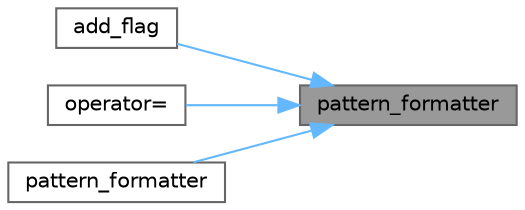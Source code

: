 digraph "pattern_formatter"
{
 // LATEX_PDF_SIZE
  bgcolor="transparent";
  edge [fontname=Helvetica,fontsize=10,labelfontname=Helvetica,labelfontsize=10];
  node [fontname=Helvetica,fontsize=10,shape=box,height=0.2,width=0.4];
  rankdir="RL";
  Node1 [id="Node000001",label="pattern_formatter",height=0.2,width=0.4,color="gray40", fillcolor="grey60", style="filled", fontcolor="black",tooltip=" "];
  Node1 -> Node2 [id="edge1_Node000001_Node000002",dir="back",color="steelblue1",style="solid",tooltip=" "];
  Node2 [id="Node000002",label="add_flag",height=0.2,width=0.4,color="grey40", fillcolor="white", style="filled",URL="$classspdlog_1_1pattern__formatter.html#ab64d9b36490b7357fcc7d008aaf141d9",tooltip=" "];
  Node1 -> Node3 [id="edge2_Node000001_Node000003",dir="back",color="steelblue1",style="solid",tooltip=" "];
  Node3 [id="Node000003",label="operator=",height=0.2,width=0.4,color="grey40", fillcolor="white", style="filled",URL="$classspdlog_1_1pattern__formatter.html#a48ad2daba958591389f4ac306f6cafbb",tooltip=" "];
  Node1 -> Node4 [id="edge3_Node000001_Node000004",dir="back",color="steelblue1",style="solid",tooltip=" "];
  Node4 [id="Node000004",label="pattern_formatter",height=0.2,width=0.4,color="grey40", fillcolor="white", style="filled",URL="$classspdlog_1_1pattern__formatter.html#a64f7f9506e33545c9e8e708f0d2892d3",tooltip=" "];
}

